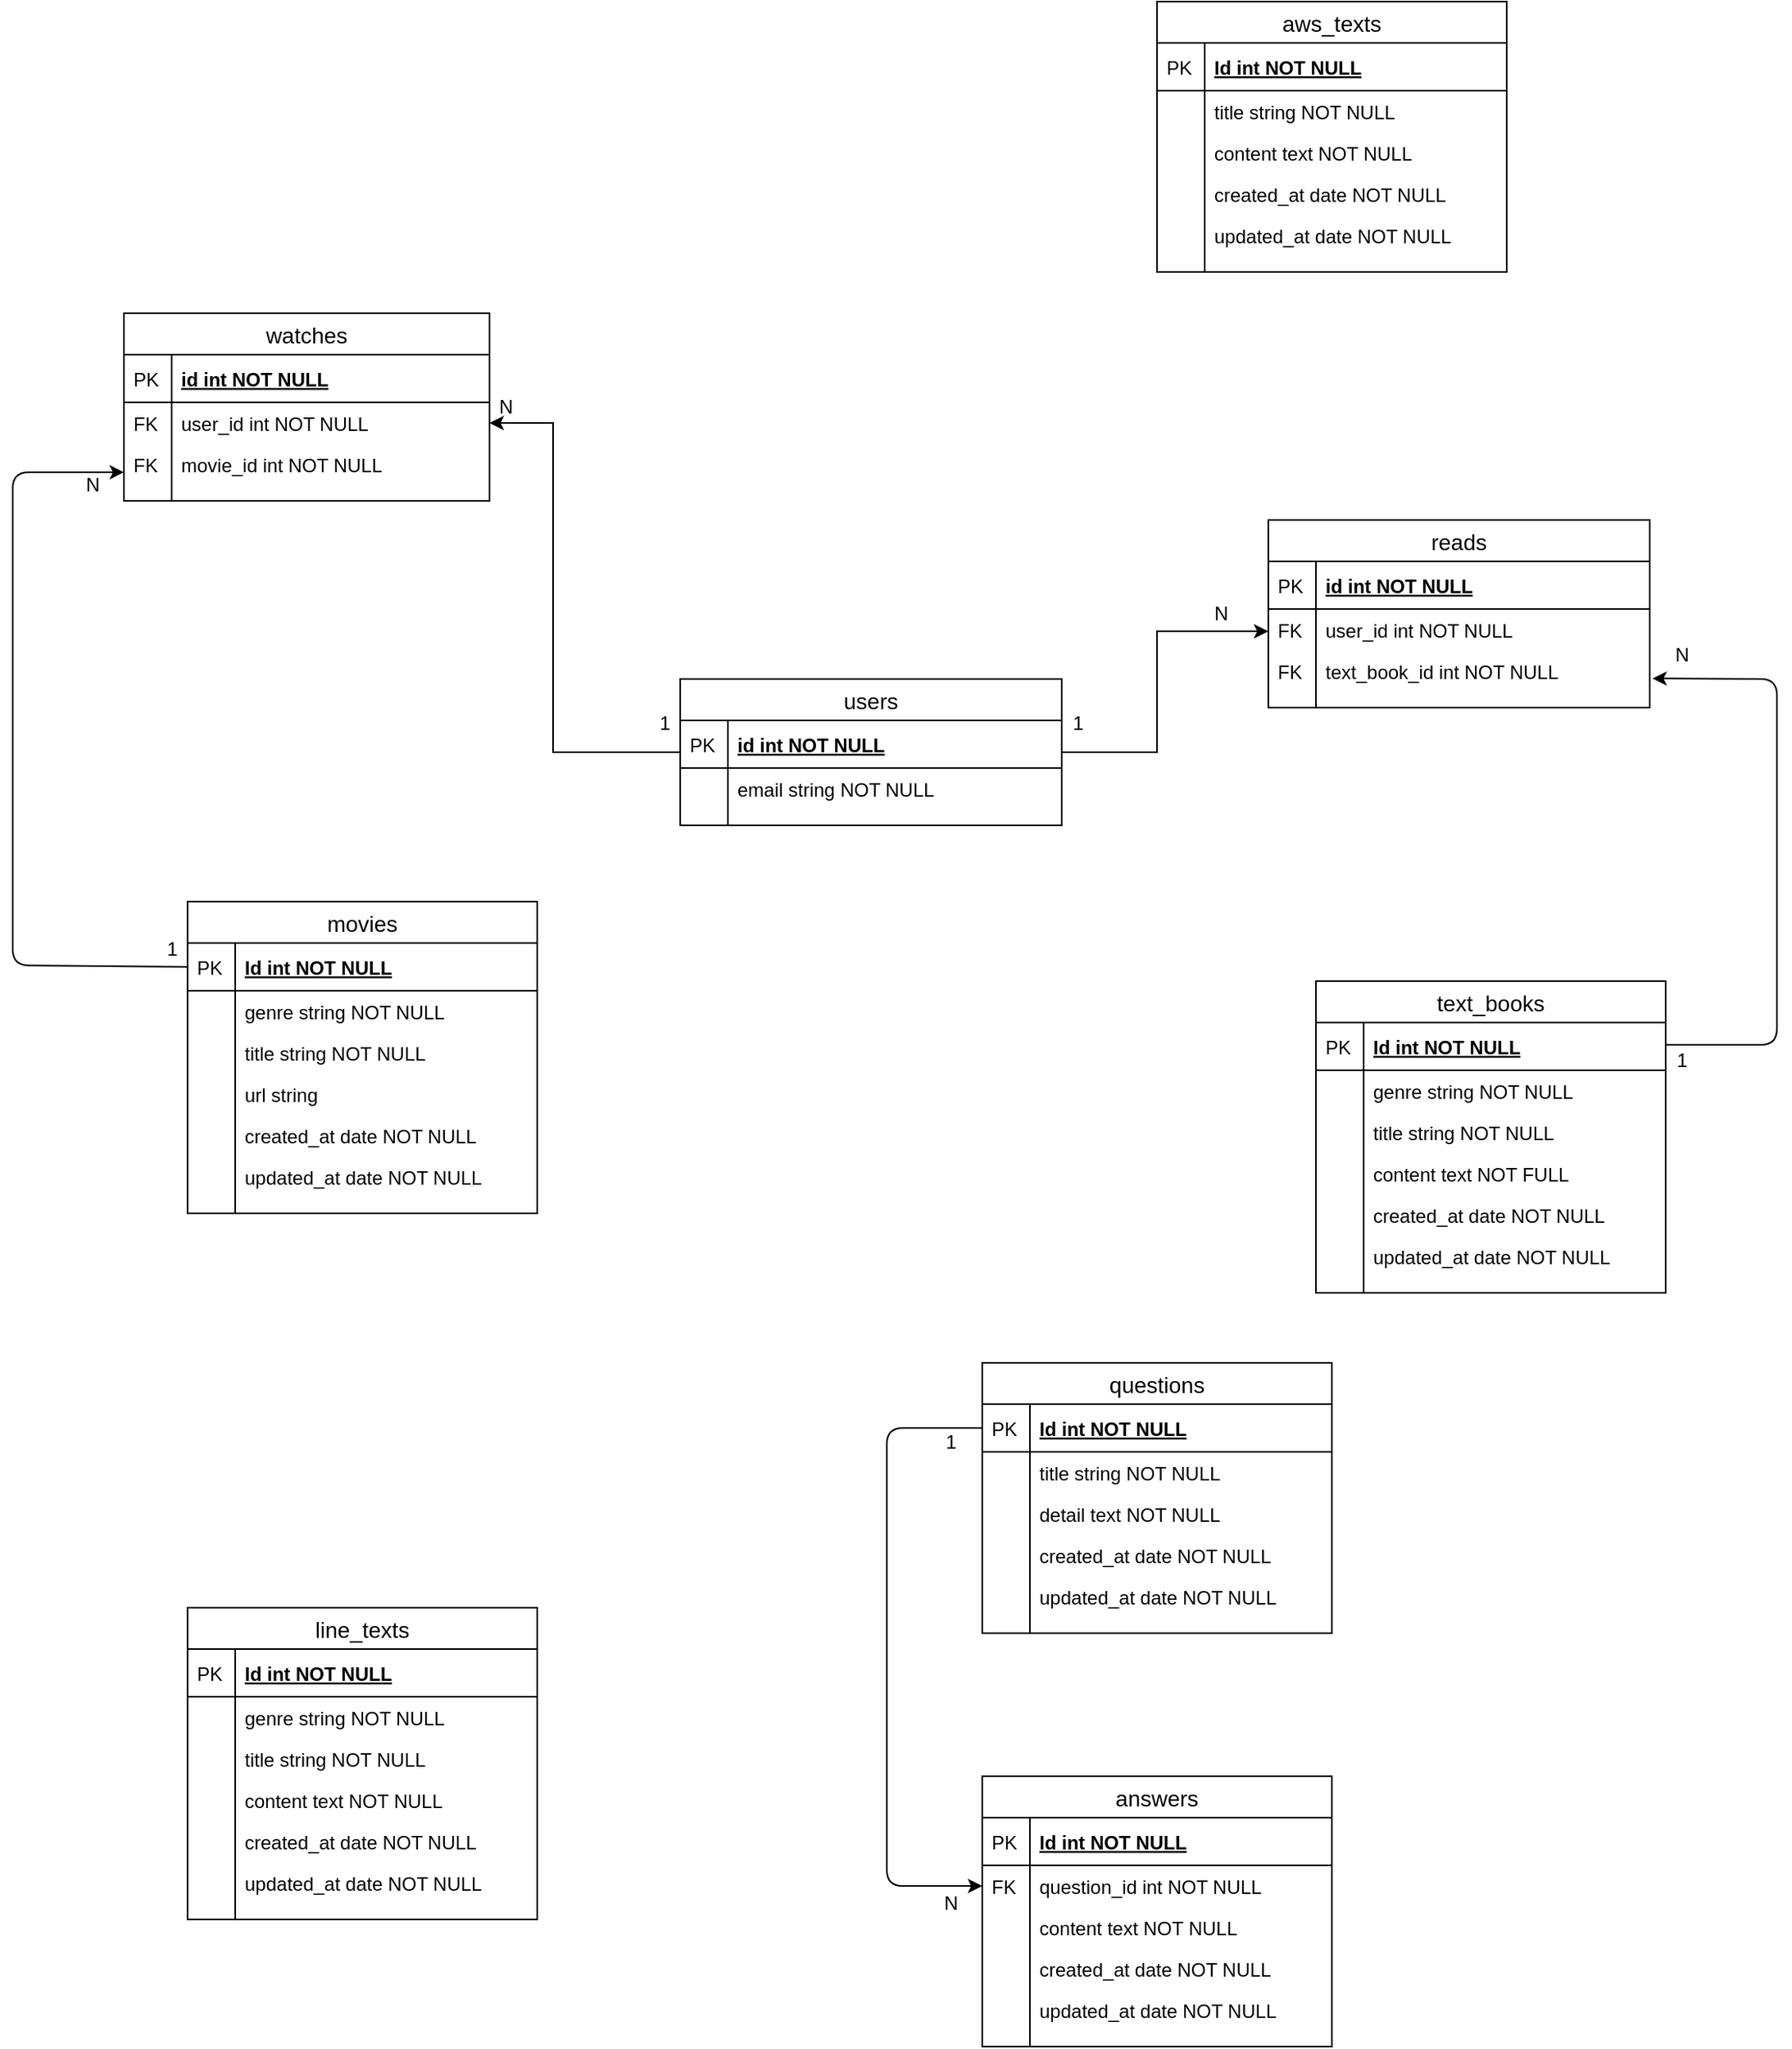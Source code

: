 <mxfile version="13.6.5">
    <diagram id="6hGFLwfOUW9BJ-s0fimq" name="Page-1">
        <mxGraphModel dx="1348" dy="1880" grid="1" gridSize="10" guides="1" tooltips="1" connect="1" arrows="1" fold="1" page="1" pageScale="1" pageWidth="827" pageHeight="1169" math="0" shadow="0">
            <root>
                <mxCell id="0"/>
                <mxCell id="1" parent="0"/>
                <mxCell id="2" value="movies" style="swimlane;fontStyle=0;childLayout=stackLayout;horizontal=1;startSize=26;horizontalStack=0;resizeParent=1;resizeParentMax=0;resizeLast=0;collapsible=1;marginBottom=0;align=center;fontSize=14;" parent="1" vertex="1">
                    <mxGeometry x="30" y="20" width="220" height="196" as="geometry"/>
                </mxCell>
                <mxCell id="3" value="Id int NOT NULL" style="shape=partialRectangle;top=0;left=0;right=0;bottom=1;align=left;verticalAlign=middle;fillColor=none;spacingLeft=34;spacingRight=4;overflow=hidden;rotatable=0;points=[[0,0.5],[1,0.5]];portConstraint=eastwest;dropTarget=0;fontStyle=5;fontSize=12;" parent="2" vertex="1">
                    <mxGeometry y="26" width="220" height="30" as="geometry"/>
                </mxCell>
                <mxCell id="4" value="PK" style="shape=partialRectangle;top=0;left=0;bottom=0;fillColor=none;align=left;verticalAlign=middle;spacingLeft=4;spacingRight=4;overflow=hidden;rotatable=0;points=[];portConstraint=eastwest;part=1;fontSize=12;" parent="3" vertex="1" connectable="0">
                    <mxGeometry width="30" height="30" as="geometry"/>
                </mxCell>
                <mxCell id="5" value="genre string NOT NULL&#10;" style="shape=partialRectangle;top=0;left=0;right=0;bottom=0;align=left;verticalAlign=top;fillColor=none;spacingLeft=34;spacingRight=4;overflow=hidden;rotatable=0;points=[[0,0.5],[1,0.5]];portConstraint=eastwest;dropTarget=0;fontSize=12;" parent="2" vertex="1">
                    <mxGeometry y="56" width="220" height="26" as="geometry"/>
                </mxCell>
                <mxCell id="6" value="" style="shape=partialRectangle;top=0;left=0;bottom=0;fillColor=none;align=left;verticalAlign=top;spacingLeft=4;spacingRight=4;overflow=hidden;rotatable=0;points=[];portConstraint=eastwest;part=1;fontSize=12;" parent="5" vertex="1" connectable="0">
                    <mxGeometry width="30" height="26" as="geometry"/>
                </mxCell>
                <mxCell id="7" value="title string NOT NULL&#10;" style="shape=partialRectangle;top=0;left=0;right=0;bottom=0;align=left;verticalAlign=top;fillColor=none;spacingLeft=34;spacingRight=4;overflow=hidden;rotatable=0;points=[[0,0.5],[1,0.5]];portConstraint=eastwest;dropTarget=0;fontSize=12;" parent="2" vertex="1">
                    <mxGeometry y="82" width="220" height="26" as="geometry"/>
                </mxCell>
                <mxCell id="8" value="" style="shape=partialRectangle;top=0;left=0;bottom=0;fillColor=none;align=left;verticalAlign=top;spacingLeft=4;spacingRight=4;overflow=hidden;rotatable=0;points=[];portConstraint=eastwest;part=1;fontSize=12;" parent="7" vertex="1" connectable="0">
                    <mxGeometry width="30" height="26" as="geometry"/>
                </mxCell>
                <mxCell id="13" value="url string" style="shape=partialRectangle;top=0;left=0;right=0;bottom=0;align=left;verticalAlign=top;fillColor=none;spacingLeft=34;spacingRight=4;overflow=hidden;rotatable=0;points=[[0,0.5],[1,0.5]];portConstraint=eastwest;dropTarget=0;fontSize=12;" parent="2" vertex="1">
                    <mxGeometry y="108" width="220" height="26" as="geometry"/>
                </mxCell>
                <mxCell id="14" value="" style="shape=partialRectangle;top=0;left=0;bottom=0;fillColor=none;align=left;verticalAlign=top;spacingLeft=4;spacingRight=4;overflow=hidden;rotatable=0;points=[];portConstraint=eastwest;part=1;fontSize=12;" parent="13" vertex="1" connectable="0">
                    <mxGeometry width="30" height="26" as="geometry"/>
                </mxCell>
                <mxCell id="9" value="created_at date NOT NULL" style="shape=partialRectangle;top=0;left=0;right=0;bottom=0;align=left;verticalAlign=top;fillColor=none;spacingLeft=34;spacingRight=4;overflow=hidden;rotatable=0;points=[[0,0.5],[1,0.5]];portConstraint=eastwest;dropTarget=0;fontSize=12;" parent="2" vertex="1">
                    <mxGeometry y="134" width="220" height="26" as="geometry"/>
                </mxCell>
                <mxCell id="10" value="" style="shape=partialRectangle;top=0;left=0;bottom=0;fillColor=none;align=left;verticalAlign=top;spacingLeft=4;spacingRight=4;overflow=hidden;rotatable=0;points=[];portConstraint=eastwest;part=1;fontSize=12;" parent="9" vertex="1" connectable="0">
                    <mxGeometry width="30" height="26" as="geometry"/>
                </mxCell>
                <mxCell id="15" value="updated_at date NOT NULL" style="shape=partialRectangle;top=0;left=0;right=0;bottom=0;align=left;verticalAlign=top;fillColor=none;spacingLeft=34;spacingRight=4;overflow=hidden;rotatable=0;points=[[0,0.5],[1,0.5]];portConstraint=eastwest;dropTarget=0;fontSize=12;" parent="2" vertex="1">
                    <mxGeometry y="160" width="220" height="26" as="geometry"/>
                </mxCell>
                <mxCell id="16" value="" style="shape=partialRectangle;top=0;left=0;bottom=0;fillColor=none;align=left;verticalAlign=top;spacingLeft=4;spacingRight=4;overflow=hidden;rotatable=0;points=[];portConstraint=eastwest;part=1;fontSize=12;" parent="15" vertex="1" connectable="0">
                    <mxGeometry width="30" height="26" as="geometry"/>
                </mxCell>
                <mxCell id="11" value="" style="shape=partialRectangle;top=0;left=0;right=0;bottom=0;align=left;verticalAlign=top;fillColor=none;spacingLeft=34;spacingRight=4;overflow=hidden;rotatable=0;points=[[0,0.5],[1,0.5]];portConstraint=eastwest;dropTarget=0;fontSize=12;" parent="2" vertex="1">
                    <mxGeometry y="186" width="220" height="10" as="geometry"/>
                </mxCell>
                <mxCell id="12" value="" style="shape=partialRectangle;top=0;left=0;bottom=0;fillColor=none;align=left;verticalAlign=top;spacingLeft=4;spacingRight=4;overflow=hidden;rotatable=0;points=[];portConstraint=eastwest;part=1;fontSize=12;" parent="11" vertex="1" connectable="0">
                    <mxGeometry width="30" height="10" as="geometry"/>
                </mxCell>
                <mxCell id="84" value="questions" style="swimlane;fontStyle=0;childLayout=stackLayout;horizontal=1;startSize=26;horizontalStack=0;resizeParent=1;resizeParentMax=0;resizeLast=0;collapsible=1;marginBottom=0;align=center;fontSize=14;" parent="1" vertex="1">
                    <mxGeometry x="530" y="310" width="220" height="170" as="geometry"/>
                </mxCell>
                <mxCell id="85" value="Id int NOT NULL" style="shape=partialRectangle;top=0;left=0;right=0;bottom=1;align=left;verticalAlign=middle;fillColor=none;spacingLeft=34;spacingRight=4;overflow=hidden;rotatable=0;points=[[0,0.5],[1,0.5]];portConstraint=eastwest;dropTarget=0;fontStyle=5;fontSize=12;" parent="84" vertex="1">
                    <mxGeometry y="26" width="220" height="30" as="geometry"/>
                </mxCell>
                <mxCell id="86" value="PK" style="shape=partialRectangle;top=0;left=0;bottom=0;fillColor=none;align=left;verticalAlign=middle;spacingLeft=4;spacingRight=4;overflow=hidden;rotatable=0;points=[];portConstraint=eastwest;part=1;fontSize=12;" parent="85" vertex="1" connectable="0">
                    <mxGeometry width="30" height="30" as="geometry"/>
                </mxCell>
                <mxCell id="87" value="title string NOT NULL&#10;" style="shape=partialRectangle;top=0;left=0;right=0;bottom=0;align=left;verticalAlign=top;fillColor=none;spacingLeft=34;spacingRight=4;overflow=hidden;rotatable=0;points=[[0,0.5],[1,0.5]];portConstraint=eastwest;dropTarget=0;fontSize=12;" parent="84" vertex="1">
                    <mxGeometry y="56" width="220" height="26" as="geometry"/>
                </mxCell>
                <mxCell id="88" value="" style="shape=partialRectangle;top=0;left=0;bottom=0;fillColor=none;align=left;verticalAlign=top;spacingLeft=4;spacingRight=4;overflow=hidden;rotatable=0;points=[];portConstraint=eastwest;part=1;fontSize=12;" parent="87" vertex="1" connectable="0">
                    <mxGeometry width="30" height="26" as="geometry"/>
                </mxCell>
                <mxCell id="89" value="detail text NOT NULL&#10;" style="shape=partialRectangle;top=0;left=0;right=0;bottom=0;align=left;verticalAlign=top;fillColor=none;spacingLeft=34;spacingRight=4;overflow=hidden;rotatable=0;points=[[0,0.5],[1,0.5]];portConstraint=eastwest;dropTarget=0;fontSize=12;" parent="84" vertex="1">
                    <mxGeometry y="82" width="220" height="26" as="geometry"/>
                </mxCell>
                <mxCell id="90" value="" style="shape=partialRectangle;top=0;left=0;bottom=0;fillColor=none;align=left;verticalAlign=top;spacingLeft=4;spacingRight=4;overflow=hidden;rotatable=0;points=[];portConstraint=eastwest;part=1;fontSize=12;" parent="89" vertex="1" connectable="0">
                    <mxGeometry width="30" height="26" as="geometry"/>
                </mxCell>
                <mxCell id="93" value="created_at date NOT NULL" style="shape=partialRectangle;top=0;left=0;right=0;bottom=0;align=left;verticalAlign=top;fillColor=none;spacingLeft=34;spacingRight=4;overflow=hidden;rotatable=0;points=[[0,0.5],[1,0.5]];portConstraint=eastwest;dropTarget=0;fontSize=12;" parent="84" vertex="1">
                    <mxGeometry y="108" width="220" height="26" as="geometry"/>
                </mxCell>
                <mxCell id="94" value="" style="shape=partialRectangle;top=0;left=0;bottom=0;fillColor=none;align=left;verticalAlign=top;spacingLeft=4;spacingRight=4;overflow=hidden;rotatable=0;points=[];portConstraint=eastwest;part=1;fontSize=12;" parent="93" vertex="1" connectable="0">
                    <mxGeometry width="30" height="26" as="geometry"/>
                </mxCell>
                <mxCell id="95" value="updated_at date NOT NULL" style="shape=partialRectangle;top=0;left=0;right=0;bottom=0;align=left;verticalAlign=top;fillColor=none;spacingLeft=34;spacingRight=4;overflow=hidden;rotatable=0;points=[[0,0.5],[1,0.5]];portConstraint=eastwest;dropTarget=0;fontSize=12;" parent="84" vertex="1">
                    <mxGeometry y="134" width="220" height="26" as="geometry"/>
                </mxCell>
                <mxCell id="96" value="" style="shape=partialRectangle;top=0;left=0;bottom=0;fillColor=none;align=left;verticalAlign=top;spacingLeft=4;spacingRight=4;overflow=hidden;rotatable=0;points=[];portConstraint=eastwest;part=1;fontSize=12;" parent="95" vertex="1" connectable="0">
                    <mxGeometry width="30" height="26" as="geometry"/>
                </mxCell>
                <mxCell id="97" value="" style="shape=partialRectangle;top=0;left=0;right=0;bottom=0;align=left;verticalAlign=top;fillColor=none;spacingLeft=34;spacingRight=4;overflow=hidden;rotatable=0;points=[[0,0.5],[1,0.5]];portConstraint=eastwest;dropTarget=0;fontSize=12;" parent="84" vertex="1">
                    <mxGeometry y="160" width="220" height="10" as="geometry"/>
                </mxCell>
                <mxCell id="98" value="" style="shape=partialRectangle;top=0;left=0;bottom=0;fillColor=none;align=left;verticalAlign=top;spacingLeft=4;spacingRight=4;overflow=hidden;rotatable=0;points=[];portConstraint=eastwest;part=1;fontSize=12;" parent="97" vertex="1" connectable="0">
                    <mxGeometry width="30" height="10" as="geometry"/>
                </mxCell>
                <mxCell id="100" value="answers" style="swimlane;fontStyle=0;childLayout=stackLayout;horizontal=1;startSize=26;horizontalStack=0;resizeParent=1;resizeParentMax=0;resizeLast=0;collapsible=1;marginBottom=0;align=center;fontSize=14;" parent="1" vertex="1">
                    <mxGeometry x="530" y="570" width="220" height="170" as="geometry"/>
                </mxCell>
                <mxCell id="101" value="Id int NOT NULL" style="shape=partialRectangle;top=0;left=0;right=0;bottom=1;align=left;verticalAlign=middle;fillColor=none;spacingLeft=34;spacingRight=4;overflow=hidden;rotatable=0;points=[[0,0.5],[1,0.5]];portConstraint=eastwest;dropTarget=0;fontStyle=5;fontSize=12;" parent="100" vertex="1">
                    <mxGeometry y="26" width="220" height="30" as="geometry"/>
                </mxCell>
                <mxCell id="102" value="PK" style="shape=partialRectangle;top=0;left=0;bottom=0;fillColor=none;align=left;verticalAlign=middle;spacingLeft=4;spacingRight=4;overflow=hidden;rotatable=0;points=[];portConstraint=eastwest;part=1;fontSize=12;" parent="101" vertex="1" connectable="0">
                    <mxGeometry width="30" height="30" as="geometry"/>
                </mxCell>
                <mxCell id="103" value="question_id int NOT NULL&#10;" style="shape=partialRectangle;top=0;left=0;right=0;bottom=0;align=left;verticalAlign=top;fillColor=none;spacingLeft=34;spacingRight=4;overflow=hidden;rotatable=0;points=[[0,0.5],[1,0.5]];portConstraint=eastwest;dropTarget=0;fontSize=12;" parent="100" vertex="1">
                    <mxGeometry y="56" width="220" height="26" as="geometry"/>
                </mxCell>
                <mxCell id="104" value="FK" style="shape=partialRectangle;top=0;left=0;bottom=0;fillColor=none;align=left;verticalAlign=top;spacingLeft=4;spacingRight=4;overflow=hidden;rotatable=0;points=[];portConstraint=eastwest;part=1;fontSize=12;" parent="103" vertex="1" connectable="0">
                    <mxGeometry width="30" height="26" as="geometry"/>
                </mxCell>
                <mxCell id="119" value="content text NOT NULL&#10;" style="shape=partialRectangle;top=0;left=0;right=0;bottom=0;align=left;verticalAlign=top;fillColor=none;spacingLeft=34;spacingRight=4;overflow=hidden;rotatable=0;points=[[0,0.5],[1,0.5]];portConstraint=eastwest;dropTarget=0;fontSize=12;" parent="100" vertex="1">
                    <mxGeometry y="82" width="220" height="26" as="geometry"/>
                </mxCell>
                <mxCell id="120" value="" style="shape=partialRectangle;top=0;left=0;bottom=0;fillColor=none;align=left;verticalAlign=top;spacingLeft=4;spacingRight=4;overflow=hidden;rotatable=0;points=[];portConstraint=eastwest;part=1;fontSize=12;" parent="119" vertex="1" connectable="0">
                    <mxGeometry width="30" height="26" as="geometry"/>
                </mxCell>
                <mxCell id="107" value="created_at date NOT NULL" style="shape=partialRectangle;top=0;left=0;right=0;bottom=0;align=left;verticalAlign=top;fillColor=none;spacingLeft=34;spacingRight=4;overflow=hidden;rotatable=0;points=[[0,0.5],[1,0.5]];portConstraint=eastwest;dropTarget=0;fontSize=12;" parent="100" vertex="1">
                    <mxGeometry y="108" width="220" height="26" as="geometry"/>
                </mxCell>
                <mxCell id="108" value="" style="shape=partialRectangle;top=0;left=0;bottom=0;fillColor=none;align=left;verticalAlign=top;spacingLeft=4;spacingRight=4;overflow=hidden;rotatable=0;points=[];portConstraint=eastwest;part=1;fontSize=12;" parent="107" vertex="1" connectable="0">
                    <mxGeometry width="30" height="26" as="geometry"/>
                </mxCell>
                <mxCell id="109" value="updated_at date NOT NULL" style="shape=partialRectangle;top=0;left=0;right=0;bottom=0;align=left;verticalAlign=top;fillColor=none;spacingLeft=34;spacingRight=4;overflow=hidden;rotatable=0;points=[[0,0.5],[1,0.5]];portConstraint=eastwest;dropTarget=0;fontSize=12;" parent="100" vertex="1">
                    <mxGeometry y="134" width="220" height="26" as="geometry"/>
                </mxCell>
                <mxCell id="110" value="" style="shape=partialRectangle;top=0;left=0;bottom=0;fillColor=none;align=left;verticalAlign=top;spacingLeft=4;spacingRight=4;overflow=hidden;rotatable=0;points=[];portConstraint=eastwest;part=1;fontSize=12;" parent="109" vertex="1" connectable="0">
                    <mxGeometry width="30" height="26" as="geometry"/>
                </mxCell>
                <mxCell id="111" value="" style="shape=partialRectangle;top=0;left=0;right=0;bottom=0;align=left;verticalAlign=top;fillColor=none;spacingLeft=34;spacingRight=4;overflow=hidden;rotatable=0;points=[[0,0.5],[1,0.5]];portConstraint=eastwest;dropTarget=0;fontSize=12;" parent="100" vertex="1">
                    <mxGeometry y="160" width="220" height="10" as="geometry"/>
                </mxCell>
                <mxCell id="112" value="" style="shape=partialRectangle;top=0;left=0;bottom=0;fillColor=none;align=left;verticalAlign=top;spacingLeft=4;spacingRight=4;overflow=hidden;rotatable=0;points=[];portConstraint=eastwest;part=1;fontSize=12;" parent="111" vertex="1" connectable="0">
                    <mxGeometry width="30" height="10" as="geometry"/>
                </mxCell>
                <mxCell id="116" value="1" style="text;html=1;align=center;verticalAlign=middle;resizable=0;points=[];autosize=1;" parent="1" vertex="1">
                    <mxGeometry x="500" y="350" width="20" height="20" as="geometry"/>
                </mxCell>
                <mxCell id="117" value="N" style="text;html=1;align=center;verticalAlign=middle;resizable=0;points=[];autosize=1;" parent="1" vertex="1">
                    <mxGeometry x="500" y="640" width="20" height="20" as="geometry"/>
                </mxCell>
                <mxCell id="131" value="" style="edgeStyle=segmentEdgeStyle;endArrow=classic;html=1;exitX=0;exitY=0.5;exitDx=0;exitDy=0;entryX=0;entryY=0.5;entryDx=0;entryDy=0;" parent="1" source="85" target="103" edge="1">
                    <mxGeometry width="50" height="50" relative="1" as="geometry">
                        <mxPoint x="490" y="340" as="sourcePoint"/>
                        <mxPoint x="520" y="640" as="targetPoint"/>
                        <Array as="points">
                            <mxPoint x="470" y="351"/>
                            <mxPoint x="470" y="639"/>
                        </Array>
                    </mxGeometry>
                </mxCell>
                <mxCell id="163" value="" style="edgeStyle=orthogonalEdgeStyle;rounded=0;orthogonalLoop=1;jettySize=auto;html=1;entryX=1;entryY=0.5;entryDx=0;entryDy=0;" parent="1" source="132" target="153" edge="1">
                    <mxGeometry relative="1" as="geometry">
                        <Array as="points">
                            <mxPoint x="260" y="-74"/>
                            <mxPoint x="260" y="-281"/>
                        </Array>
                    </mxGeometry>
                </mxCell>
                <mxCell id="166" value="1" style="text;html=1;align=center;verticalAlign=middle;resizable=0;points=[];autosize=1;" parent="1" vertex="1">
                    <mxGeometry x="320" y="-102" width="20" height="20" as="geometry"/>
                </mxCell>
                <mxCell id="187" value="" style="edgeStyle=orthogonalEdgeStyle;rounded=0;orthogonalLoop=1;jettySize=auto;html=1;" parent="1" source="132" target="174" edge="1">
                    <mxGeometry relative="1" as="geometry">
                        <Array as="points">
                            <mxPoint x="640" y="-74"/>
                            <mxPoint x="640" y="-150"/>
                        </Array>
                    </mxGeometry>
                </mxCell>
                <mxCell id="170" value="N" style="text;html=1;align=center;verticalAlign=middle;resizable=0;points=[];autosize=1;" parent="1" vertex="1">
                    <mxGeometry x="220" y="-301" width="20" height="20" as="geometry"/>
                </mxCell>
                <mxCell id="171" value="" style="endArrow=classic;html=1;exitX=0;exitY=0.5;exitDx=0;exitDy=0;entryX=0;entryY=0.692;entryDx=0;entryDy=0;entryPerimeter=0;" parent="1" source="3" target="155" edge="1">
                    <mxGeometry width="50" height="50" relative="1" as="geometry">
                        <mxPoint x="-120" y="40" as="sourcePoint"/>
                        <mxPoint x="-80" y="-260" as="targetPoint"/>
                        <Array as="points">
                            <mxPoint x="-80" y="60"/>
                            <mxPoint x="-80" y="-250"/>
                        </Array>
                    </mxGeometry>
                </mxCell>
                <mxCell id="172" value="N" style="text;html=1;align=center;verticalAlign=middle;resizable=0;points=[];autosize=1;" parent="1" vertex="1">
                    <mxGeometry x="-40" y="-252" width="20" height="20" as="geometry"/>
                </mxCell>
                <mxCell id="173" value="1" style="text;html=1;align=center;verticalAlign=middle;resizable=0;points=[];autosize=1;" parent="1" vertex="1">
                    <mxGeometry x="10" y="40" width="20" height="20" as="geometry"/>
                </mxCell>
                <mxCell id="150" value="watches" style="swimlane;fontStyle=0;childLayout=stackLayout;horizontal=1;startSize=26;horizontalStack=0;resizeParent=1;resizeParentMax=0;resizeLast=0;collapsible=1;marginBottom=0;align=center;fontSize=14;" parent="1" vertex="1">
                    <mxGeometry x="-10" y="-350" width="230" height="118" as="geometry"/>
                </mxCell>
                <mxCell id="151" value="id int NOT NULL" style="shape=partialRectangle;top=0;left=0;right=0;bottom=1;align=left;verticalAlign=middle;fillColor=none;spacingLeft=34;spacingRight=4;overflow=hidden;rotatable=0;points=[[0,0.5],[1,0.5]];portConstraint=eastwest;dropTarget=0;fontStyle=5;fontSize=12;" parent="150" vertex="1">
                    <mxGeometry y="26" width="230" height="30" as="geometry"/>
                </mxCell>
                <mxCell id="152" value="PK" style="shape=partialRectangle;top=0;left=0;bottom=0;fillColor=none;align=left;verticalAlign=middle;spacingLeft=4;spacingRight=4;overflow=hidden;rotatable=0;points=[];portConstraint=eastwest;part=1;fontSize=12;" parent="151" vertex="1" connectable="0">
                    <mxGeometry width="30" height="30" as="geometry"/>
                </mxCell>
                <mxCell id="153" value="user_id int NOT NULL&#10;" style="shape=partialRectangle;top=0;left=0;right=0;bottom=0;align=left;verticalAlign=top;fillColor=none;spacingLeft=34;spacingRight=4;overflow=hidden;rotatable=0;points=[[0,0.5],[1,0.5]];portConstraint=eastwest;dropTarget=0;fontSize=12;" parent="150" vertex="1">
                    <mxGeometry y="56" width="230" height="26" as="geometry"/>
                </mxCell>
                <mxCell id="154" value="FK" style="shape=partialRectangle;top=0;left=0;bottom=0;fillColor=none;align=left;verticalAlign=top;spacingLeft=4;spacingRight=4;overflow=hidden;rotatable=0;points=[];portConstraint=eastwest;part=1;fontSize=12;" parent="153" vertex="1" connectable="0">
                    <mxGeometry width="30" height="26" as="geometry"/>
                </mxCell>
                <mxCell id="155" value="movie_id int NOT NULL&#10;" style="shape=partialRectangle;top=0;left=0;right=0;bottom=0;align=left;verticalAlign=top;fillColor=none;spacingLeft=34;spacingRight=4;overflow=hidden;rotatable=0;points=[[0,0.5],[1,0.5]];portConstraint=eastwest;dropTarget=0;fontSize=12;" parent="150" vertex="1">
                    <mxGeometry y="82" width="230" height="26" as="geometry"/>
                </mxCell>
                <mxCell id="156" value="FK" style="shape=partialRectangle;top=0;left=0;bottom=0;fillColor=none;align=left;verticalAlign=top;spacingLeft=4;spacingRight=4;overflow=hidden;rotatable=0;points=[];portConstraint=eastwest;part=1;fontSize=12;" parent="155" vertex="1" connectable="0">
                    <mxGeometry width="30" height="26" as="geometry"/>
                </mxCell>
                <mxCell id="161" value="" style="shape=partialRectangle;top=0;left=0;right=0;bottom=0;align=left;verticalAlign=top;fillColor=none;spacingLeft=34;spacingRight=4;overflow=hidden;rotatable=0;points=[[0,0.5],[1,0.5]];portConstraint=eastwest;dropTarget=0;fontSize=12;" parent="150" vertex="1">
                    <mxGeometry y="108" width="230" height="10" as="geometry"/>
                </mxCell>
                <mxCell id="162" value="" style="shape=partialRectangle;top=0;left=0;bottom=0;fillColor=none;align=left;verticalAlign=top;spacingLeft=4;spacingRight=4;overflow=hidden;rotatable=0;points=[];portConstraint=eastwest;part=1;fontSize=12;" parent="161" vertex="1" connectable="0">
                    <mxGeometry width="30" height="10" as="geometry"/>
                </mxCell>
                <mxCell id="52" value="line_texts" style="swimlane;fontStyle=0;childLayout=stackLayout;horizontal=1;startSize=26;horizontalStack=0;resizeParent=1;resizeParentMax=0;resizeLast=0;collapsible=1;marginBottom=0;align=center;fontSize=14;" parent="1" vertex="1">
                    <mxGeometry x="30" y="464" width="220" height="196" as="geometry"/>
                </mxCell>
                <mxCell id="53" value="Id int NOT NULL" style="shape=partialRectangle;top=0;left=0;right=0;bottom=1;align=left;verticalAlign=middle;fillColor=none;spacingLeft=34;spacingRight=4;overflow=hidden;rotatable=0;points=[[0,0.5],[1,0.5]];portConstraint=eastwest;dropTarget=0;fontStyle=5;fontSize=12;" parent="52" vertex="1">
                    <mxGeometry y="26" width="220" height="30" as="geometry"/>
                </mxCell>
                <mxCell id="54" value="PK" style="shape=partialRectangle;top=0;left=0;bottom=0;fillColor=none;align=left;verticalAlign=middle;spacingLeft=4;spacingRight=4;overflow=hidden;rotatable=0;points=[];portConstraint=eastwest;part=1;fontSize=12;" parent="53" vertex="1" connectable="0">
                    <mxGeometry width="30" height="30" as="geometry"/>
                </mxCell>
                <mxCell id="55" value="genre string NOT NULL&#10;" style="shape=partialRectangle;top=0;left=0;right=0;bottom=0;align=left;verticalAlign=top;fillColor=none;spacingLeft=34;spacingRight=4;overflow=hidden;rotatable=0;points=[[0,0.5],[1,0.5]];portConstraint=eastwest;dropTarget=0;fontSize=12;" parent="52" vertex="1">
                    <mxGeometry y="56" width="220" height="26" as="geometry"/>
                </mxCell>
                <mxCell id="56" value="" style="shape=partialRectangle;top=0;left=0;bottom=0;fillColor=none;align=left;verticalAlign=top;spacingLeft=4;spacingRight=4;overflow=hidden;rotatable=0;points=[];portConstraint=eastwest;part=1;fontSize=12;" parent="55" vertex="1" connectable="0">
                    <mxGeometry width="30" height="26" as="geometry"/>
                </mxCell>
                <mxCell id="57" value="title string NOT NULL&#10;" style="shape=partialRectangle;top=0;left=0;right=0;bottom=0;align=left;verticalAlign=top;fillColor=none;spacingLeft=34;spacingRight=4;overflow=hidden;rotatable=0;points=[[0,0.5],[1,0.5]];portConstraint=eastwest;dropTarget=0;fontSize=12;" parent="52" vertex="1">
                    <mxGeometry y="82" width="220" height="26" as="geometry"/>
                </mxCell>
                <mxCell id="58" value="" style="shape=partialRectangle;top=0;left=0;bottom=0;fillColor=none;align=left;verticalAlign=top;spacingLeft=4;spacingRight=4;overflow=hidden;rotatable=0;points=[];portConstraint=eastwest;part=1;fontSize=12;" parent="57" vertex="1" connectable="0">
                    <mxGeometry width="30" height="26" as="geometry"/>
                </mxCell>
                <mxCell id="59" value="content text NOT NULL" style="shape=partialRectangle;top=0;left=0;right=0;bottom=0;align=left;verticalAlign=top;fillColor=none;spacingLeft=34;spacingRight=4;overflow=hidden;rotatable=0;points=[[0,0.5],[1,0.5]];portConstraint=eastwest;dropTarget=0;fontSize=12;" parent="52" vertex="1">
                    <mxGeometry y="108" width="220" height="26" as="geometry"/>
                </mxCell>
                <mxCell id="60" value="" style="shape=partialRectangle;top=0;left=0;bottom=0;fillColor=none;align=left;verticalAlign=top;spacingLeft=4;spacingRight=4;overflow=hidden;rotatable=0;points=[];portConstraint=eastwest;part=1;fontSize=12;" parent="59" vertex="1" connectable="0">
                    <mxGeometry width="30" height="26" as="geometry"/>
                </mxCell>
                <mxCell id="61" value="created_at date NOT NULL" style="shape=partialRectangle;top=0;left=0;right=0;bottom=0;align=left;verticalAlign=top;fillColor=none;spacingLeft=34;spacingRight=4;overflow=hidden;rotatable=0;points=[[0,0.5],[1,0.5]];portConstraint=eastwest;dropTarget=0;fontSize=12;" parent="52" vertex="1">
                    <mxGeometry y="134" width="220" height="26" as="geometry"/>
                </mxCell>
                <mxCell id="62" value="" style="shape=partialRectangle;top=0;left=0;bottom=0;fillColor=none;align=left;verticalAlign=top;spacingLeft=4;spacingRight=4;overflow=hidden;rotatable=0;points=[];portConstraint=eastwest;part=1;fontSize=12;" parent="61" vertex="1" connectable="0">
                    <mxGeometry width="30" height="26" as="geometry"/>
                </mxCell>
                <mxCell id="63" value="updated_at date NOT NULL" style="shape=partialRectangle;top=0;left=0;right=0;bottom=0;align=left;verticalAlign=top;fillColor=none;spacingLeft=34;spacingRight=4;overflow=hidden;rotatable=0;points=[[0,0.5],[1,0.5]];portConstraint=eastwest;dropTarget=0;fontSize=12;" parent="52" vertex="1">
                    <mxGeometry y="160" width="220" height="26" as="geometry"/>
                </mxCell>
                <mxCell id="64" value="" style="shape=partialRectangle;top=0;left=0;bottom=0;fillColor=none;align=left;verticalAlign=top;spacingLeft=4;spacingRight=4;overflow=hidden;rotatable=0;points=[];portConstraint=eastwest;part=1;fontSize=12;" parent="63" vertex="1" connectable="0">
                    <mxGeometry width="30" height="26" as="geometry"/>
                </mxCell>
                <mxCell id="65" value="" style="shape=partialRectangle;top=0;left=0;right=0;bottom=0;align=left;verticalAlign=top;fillColor=none;spacingLeft=34;spacingRight=4;overflow=hidden;rotatable=0;points=[[0,0.5],[1,0.5]];portConstraint=eastwest;dropTarget=0;fontSize=12;" parent="52" vertex="1">
                    <mxGeometry y="186" width="220" height="10" as="geometry"/>
                </mxCell>
                <mxCell id="66" value="" style="shape=partialRectangle;top=0;left=0;bottom=0;fillColor=none;align=left;verticalAlign=top;spacingLeft=4;spacingRight=4;overflow=hidden;rotatable=0;points=[];portConstraint=eastwest;part=1;fontSize=12;" parent="65" vertex="1" connectable="0">
                    <mxGeometry width="30" height="10" as="geometry"/>
                </mxCell>
                <mxCell id="34" value="text_books" style="swimlane;fontStyle=0;childLayout=stackLayout;horizontal=1;startSize=26;horizontalStack=0;resizeParent=1;resizeParentMax=0;resizeLast=0;collapsible=1;marginBottom=0;align=center;fontSize=14;" parent="1" vertex="1">
                    <mxGeometry x="740" y="70" width="220" height="196" as="geometry"/>
                </mxCell>
                <mxCell id="35" value="Id int NOT NULL" style="shape=partialRectangle;top=0;left=0;right=0;bottom=1;align=left;verticalAlign=middle;fillColor=none;spacingLeft=34;spacingRight=4;overflow=hidden;rotatable=0;points=[[0,0.5],[1,0.5]];portConstraint=eastwest;dropTarget=0;fontStyle=5;fontSize=12;" parent="34" vertex="1">
                    <mxGeometry y="26" width="220" height="30" as="geometry"/>
                </mxCell>
                <mxCell id="36" value="PK" style="shape=partialRectangle;top=0;left=0;bottom=0;fillColor=none;align=left;verticalAlign=middle;spacingLeft=4;spacingRight=4;overflow=hidden;rotatable=0;points=[];portConstraint=eastwest;part=1;fontSize=12;" parent="35" vertex="1" connectable="0">
                    <mxGeometry width="30" height="30" as="geometry"/>
                </mxCell>
                <mxCell id="37" value="genre string NOT NULL&#10;" style="shape=partialRectangle;top=0;left=0;right=0;bottom=0;align=left;verticalAlign=top;fillColor=none;spacingLeft=34;spacingRight=4;overflow=hidden;rotatable=0;points=[[0,0.5],[1,0.5]];portConstraint=eastwest;dropTarget=0;fontSize=12;" parent="34" vertex="1">
                    <mxGeometry y="56" width="220" height="26" as="geometry"/>
                </mxCell>
                <mxCell id="38" value="" style="shape=partialRectangle;top=0;left=0;bottom=0;fillColor=none;align=left;verticalAlign=top;spacingLeft=4;spacingRight=4;overflow=hidden;rotatable=0;points=[];portConstraint=eastwest;part=1;fontSize=12;" parent="37" vertex="1" connectable="0">
                    <mxGeometry width="30" height="26" as="geometry"/>
                </mxCell>
                <mxCell id="39" value="title string NOT NULL&#10;" style="shape=partialRectangle;top=0;left=0;right=0;bottom=0;align=left;verticalAlign=top;fillColor=none;spacingLeft=34;spacingRight=4;overflow=hidden;rotatable=0;points=[[0,0.5],[1,0.5]];portConstraint=eastwest;dropTarget=0;fontSize=12;" parent="34" vertex="1">
                    <mxGeometry y="82" width="220" height="26" as="geometry"/>
                </mxCell>
                <mxCell id="40" value="" style="shape=partialRectangle;top=0;left=0;bottom=0;fillColor=none;align=left;verticalAlign=top;spacingLeft=4;spacingRight=4;overflow=hidden;rotatable=0;points=[];portConstraint=eastwest;part=1;fontSize=12;" parent="39" vertex="1" connectable="0">
                    <mxGeometry width="30" height="26" as="geometry"/>
                </mxCell>
                <mxCell id="41" value="content text NOT FULL" style="shape=partialRectangle;top=0;left=0;right=0;bottom=0;align=left;verticalAlign=top;fillColor=none;spacingLeft=34;spacingRight=4;overflow=hidden;rotatable=0;points=[[0,0.5],[1,0.5]];portConstraint=eastwest;dropTarget=0;fontSize=12;" parent="34" vertex="1">
                    <mxGeometry y="108" width="220" height="26" as="geometry"/>
                </mxCell>
                <mxCell id="42" value="" style="shape=partialRectangle;top=0;left=0;bottom=0;fillColor=none;align=left;verticalAlign=top;spacingLeft=4;spacingRight=4;overflow=hidden;rotatable=0;points=[];portConstraint=eastwest;part=1;fontSize=12;" parent="41" vertex="1" connectable="0">
                    <mxGeometry width="30" height="26" as="geometry"/>
                </mxCell>
                <mxCell id="43" value="created_at date NOT NULL" style="shape=partialRectangle;top=0;left=0;right=0;bottom=0;align=left;verticalAlign=top;fillColor=none;spacingLeft=34;spacingRight=4;overflow=hidden;rotatable=0;points=[[0,0.5],[1,0.5]];portConstraint=eastwest;dropTarget=0;fontSize=12;" parent="34" vertex="1">
                    <mxGeometry y="134" width="220" height="26" as="geometry"/>
                </mxCell>
                <mxCell id="44" value="" style="shape=partialRectangle;top=0;left=0;bottom=0;fillColor=none;align=left;verticalAlign=top;spacingLeft=4;spacingRight=4;overflow=hidden;rotatable=0;points=[];portConstraint=eastwest;part=1;fontSize=12;" parent="43" vertex="1" connectable="0">
                    <mxGeometry width="30" height="26" as="geometry"/>
                </mxCell>
                <mxCell id="45" value="updated_at date NOT NULL" style="shape=partialRectangle;top=0;left=0;right=0;bottom=0;align=left;verticalAlign=top;fillColor=none;spacingLeft=34;spacingRight=4;overflow=hidden;rotatable=0;points=[[0,0.5],[1,0.5]];portConstraint=eastwest;dropTarget=0;fontSize=12;" parent="34" vertex="1">
                    <mxGeometry y="160" width="220" height="26" as="geometry"/>
                </mxCell>
                <mxCell id="46" value="" style="shape=partialRectangle;top=0;left=0;bottom=0;fillColor=none;align=left;verticalAlign=top;spacingLeft=4;spacingRight=4;overflow=hidden;rotatable=0;points=[];portConstraint=eastwest;part=1;fontSize=12;" parent="45" vertex="1" connectable="0">
                    <mxGeometry width="30" height="26" as="geometry"/>
                </mxCell>
                <mxCell id="47" value="" style="shape=partialRectangle;top=0;left=0;right=0;bottom=0;align=left;verticalAlign=top;fillColor=none;spacingLeft=34;spacingRight=4;overflow=hidden;rotatable=0;points=[[0,0.5],[1,0.5]];portConstraint=eastwest;dropTarget=0;fontSize=12;" parent="34" vertex="1">
                    <mxGeometry y="186" width="220" height="10" as="geometry"/>
                </mxCell>
                <mxCell id="48" value="" style="shape=partialRectangle;top=0;left=0;bottom=0;fillColor=none;align=left;verticalAlign=top;spacingLeft=4;spacingRight=4;overflow=hidden;rotatable=0;points=[];portConstraint=eastwest;part=1;fontSize=12;" parent="47" vertex="1" connectable="0">
                    <mxGeometry width="30" height="10" as="geometry"/>
                </mxCell>
                <mxCell id="68" value="aws_texts" style="swimlane;fontStyle=0;childLayout=stackLayout;horizontal=1;startSize=26;horizontalStack=0;resizeParent=1;resizeParentMax=0;resizeLast=0;collapsible=1;marginBottom=0;align=center;fontSize=14;" parent="1" vertex="1">
                    <mxGeometry x="640" y="-546" width="220" height="170" as="geometry"/>
                </mxCell>
                <mxCell id="69" value="Id int NOT NULL" style="shape=partialRectangle;top=0;left=0;right=0;bottom=1;align=left;verticalAlign=middle;fillColor=none;spacingLeft=34;spacingRight=4;overflow=hidden;rotatable=0;points=[[0,0.5],[1,0.5]];portConstraint=eastwest;dropTarget=0;fontStyle=5;fontSize=12;" parent="68" vertex="1">
                    <mxGeometry y="26" width="220" height="30" as="geometry"/>
                </mxCell>
                <mxCell id="70" value="PK" style="shape=partialRectangle;top=0;left=0;bottom=0;fillColor=none;align=left;verticalAlign=middle;spacingLeft=4;spacingRight=4;overflow=hidden;rotatable=0;points=[];portConstraint=eastwest;part=1;fontSize=12;" parent="69" vertex="1" connectable="0">
                    <mxGeometry width="30" height="30" as="geometry"/>
                </mxCell>
                <mxCell id="73" value="title string NOT NULL&#10;" style="shape=partialRectangle;top=0;left=0;right=0;bottom=0;align=left;verticalAlign=top;fillColor=none;spacingLeft=34;spacingRight=4;overflow=hidden;rotatable=0;points=[[0,0.5],[1,0.5]];portConstraint=eastwest;dropTarget=0;fontSize=12;" parent="68" vertex="1">
                    <mxGeometry y="56" width="220" height="26" as="geometry"/>
                </mxCell>
                <mxCell id="74" value="" style="shape=partialRectangle;top=0;left=0;bottom=0;fillColor=none;align=left;verticalAlign=top;spacingLeft=4;spacingRight=4;overflow=hidden;rotatable=0;points=[];portConstraint=eastwest;part=1;fontSize=12;" parent="73" vertex="1" connectable="0">
                    <mxGeometry width="30" height="26" as="geometry"/>
                </mxCell>
                <mxCell id="75" value="content text NOT NULL" style="shape=partialRectangle;top=0;left=0;right=0;bottom=0;align=left;verticalAlign=top;fillColor=none;spacingLeft=34;spacingRight=4;overflow=hidden;rotatable=0;points=[[0,0.5],[1,0.5]];portConstraint=eastwest;dropTarget=0;fontSize=12;" parent="68" vertex="1">
                    <mxGeometry y="82" width="220" height="26" as="geometry"/>
                </mxCell>
                <mxCell id="76" value="" style="shape=partialRectangle;top=0;left=0;bottom=0;fillColor=none;align=left;verticalAlign=top;spacingLeft=4;spacingRight=4;overflow=hidden;rotatable=0;points=[];portConstraint=eastwest;part=1;fontSize=12;" parent="75" vertex="1" connectable="0">
                    <mxGeometry width="30" height="26" as="geometry"/>
                </mxCell>
                <mxCell id="77" value="created_at date NOT NULL" style="shape=partialRectangle;top=0;left=0;right=0;bottom=0;align=left;verticalAlign=top;fillColor=none;spacingLeft=34;spacingRight=4;overflow=hidden;rotatable=0;points=[[0,0.5],[1,0.5]];portConstraint=eastwest;dropTarget=0;fontSize=12;" parent="68" vertex="1">
                    <mxGeometry y="108" width="220" height="26" as="geometry"/>
                </mxCell>
                <mxCell id="78" value="" style="shape=partialRectangle;top=0;left=0;bottom=0;fillColor=none;align=left;verticalAlign=top;spacingLeft=4;spacingRight=4;overflow=hidden;rotatable=0;points=[];portConstraint=eastwest;part=1;fontSize=12;" parent="77" vertex="1" connectable="0">
                    <mxGeometry width="30" height="26" as="geometry"/>
                </mxCell>
                <mxCell id="79" value="updated_at date NOT NULL" style="shape=partialRectangle;top=0;left=0;right=0;bottom=0;align=left;verticalAlign=top;fillColor=none;spacingLeft=34;spacingRight=4;overflow=hidden;rotatable=0;points=[[0,0.5],[1,0.5]];portConstraint=eastwest;dropTarget=0;fontSize=12;" parent="68" vertex="1">
                    <mxGeometry y="134" width="220" height="26" as="geometry"/>
                </mxCell>
                <mxCell id="80" value="" style="shape=partialRectangle;top=0;left=0;bottom=0;fillColor=none;align=left;verticalAlign=top;spacingLeft=4;spacingRight=4;overflow=hidden;rotatable=0;points=[];portConstraint=eastwest;part=1;fontSize=12;" parent="79" vertex="1" connectable="0">
                    <mxGeometry width="30" height="26" as="geometry"/>
                </mxCell>
                <mxCell id="81" value="" style="shape=partialRectangle;top=0;left=0;right=0;bottom=0;align=left;verticalAlign=top;fillColor=none;spacingLeft=34;spacingRight=4;overflow=hidden;rotatable=0;points=[[0,0.5],[1,0.5]];portConstraint=eastwest;dropTarget=0;fontSize=12;" parent="68" vertex="1">
                    <mxGeometry y="160" width="220" height="10" as="geometry"/>
                </mxCell>
                <mxCell id="82" value="" style="shape=partialRectangle;top=0;left=0;bottom=0;fillColor=none;align=left;verticalAlign=top;spacingLeft=4;spacingRight=4;overflow=hidden;rotatable=0;points=[];portConstraint=eastwest;part=1;fontSize=12;" parent="81" vertex="1" connectable="0">
                    <mxGeometry width="30" height="10" as="geometry"/>
                </mxCell>
                <mxCell id="174" value="reads" style="swimlane;fontStyle=0;childLayout=stackLayout;horizontal=1;startSize=26;horizontalStack=0;resizeParent=1;resizeParentMax=0;resizeLast=0;collapsible=1;marginBottom=0;align=center;fontSize=14;" parent="1" vertex="1">
                    <mxGeometry x="710" y="-220" width="240" height="118" as="geometry"/>
                </mxCell>
                <mxCell id="175" value="id int NOT NULL" style="shape=partialRectangle;top=0;left=0;right=0;bottom=1;align=left;verticalAlign=middle;fillColor=none;spacingLeft=34;spacingRight=4;overflow=hidden;rotatable=0;points=[[0,0.5],[1,0.5]];portConstraint=eastwest;dropTarget=0;fontStyle=5;fontSize=12;" parent="174" vertex="1">
                    <mxGeometry y="26" width="240" height="30" as="geometry"/>
                </mxCell>
                <mxCell id="176" value="PK" style="shape=partialRectangle;top=0;left=0;bottom=0;fillColor=none;align=left;verticalAlign=middle;spacingLeft=4;spacingRight=4;overflow=hidden;rotatable=0;points=[];portConstraint=eastwest;part=1;fontSize=12;" parent="175" vertex="1" connectable="0">
                    <mxGeometry width="30" height="30" as="geometry"/>
                </mxCell>
                <mxCell id="177" value="user_id int NOT NULL&#10;" style="shape=partialRectangle;top=0;left=0;right=0;bottom=0;align=left;verticalAlign=top;fillColor=none;spacingLeft=34;spacingRight=4;overflow=hidden;rotatable=0;points=[[0,0.5],[1,0.5]];portConstraint=eastwest;dropTarget=0;fontSize=12;" parent="174" vertex="1">
                    <mxGeometry y="56" width="240" height="26" as="geometry"/>
                </mxCell>
                <mxCell id="178" value="FK" style="shape=partialRectangle;top=0;left=0;bottom=0;fillColor=none;align=left;verticalAlign=top;spacingLeft=4;spacingRight=4;overflow=hidden;rotatable=0;points=[];portConstraint=eastwest;part=1;fontSize=12;" parent="177" vertex="1" connectable="0">
                    <mxGeometry width="30" height="26" as="geometry"/>
                </mxCell>
                <mxCell id="179" value="text_book_id int NOT NULL&#10;" style="shape=partialRectangle;top=0;left=0;right=0;bottom=0;align=left;verticalAlign=top;fillColor=none;spacingLeft=34;spacingRight=4;overflow=hidden;rotatable=0;points=[[0,0.5],[1,0.5]];portConstraint=eastwest;dropTarget=0;fontSize=12;" parent="174" vertex="1">
                    <mxGeometry y="82" width="240" height="26" as="geometry"/>
                </mxCell>
                <mxCell id="180" value="FK" style="shape=partialRectangle;top=0;left=0;bottom=0;fillColor=none;align=left;verticalAlign=top;spacingLeft=4;spacingRight=4;overflow=hidden;rotatable=0;points=[];portConstraint=eastwest;part=1;fontSize=12;" parent="179" vertex="1" connectable="0">
                    <mxGeometry width="30" height="26" as="geometry"/>
                </mxCell>
                <mxCell id="185" value="" style="shape=partialRectangle;top=0;left=0;right=0;bottom=0;align=left;verticalAlign=top;fillColor=none;spacingLeft=34;spacingRight=4;overflow=hidden;rotatable=0;points=[[0,0.5],[1,0.5]];portConstraint=eastwest;dropTarget=0;fontSize=12;" parent="174" vertex="1">
                    <mxGeometry y="108" width="240" height="10" as="geometry"/>
                </mxCell>
                <mxCell id="186" value="" style="shape=partialRectangle;top=0;left=0;bottom=0;fillColor=none;align=left;verticalAlign=top;spacingLeft=4;spacingRight=4;overflow=hidden;rotatable=0;points=[];portConstraint=eastwest;part=1;fontSize=12;" parent="185" vertex="1" connectable="0">
                    <mxGeometry width="30" height="10" as="geometry"/>
                </mxCell>
                <mxCell id="188" value="1" style="text;html=1;align=center;verticalAlign=middle;resizable=0;points=[];autosize=1;" parent="1" vertex="1">
                    <mxGeometry x="580" y="-102" width="20" height="20" as="geometry"/>
                </mxCell>
                <mxCell id="189" value="N" style="text;html=1;align=center;verticalAlign=middle;resizable=0;points=[];autosize=1;" parent="1" vertex="1">
                    <mxGeometry x="670" y="-171" width="20" height="20" as="geometry"/>
                </mxCell>
                <mxCell id="196" value="" style="endArrow=classic;html=1;entryX=1.007;entryY=0.679;entryDx=0;entryDy=0;entryPerimeter=0;" parent="1" target="179" edge="1">
                    <mxGeometry width="50" height="50" relative="1" as="geometry">
                        <mxPoint x="960" y="110" as="sourcePoint"/>
                        <mxPoint x="960" y="-120" as="targetPoint"/>
                        <Array as="points">
                            <mxPoint x="1030" y="110"/>
                            <mxPoint x="1030" y="-120"/>
                        </Array>
                    </mxGeometry>
                </mxCell>
                <mxCell id="197" value="N" style="text;html=1;align=center;verticalAlign=middle;resizable=0;points=[];autosize=1;" parent="1" vertex="1">
                    <mxGeometry x="960" y="-145" width="20" height="20" as="geometry"/>
                </mxCell>
                <mxCell id="198" value="1" style="text;html=1;align=center;verticalAlign=middle;resizable=0;points=[];autosize=1;" parent="1" vertex="1">
                    <mxGeometry x="960" y="110" width="20" height="20" as="geometry"/>
                </mxCell>
                <mxCell id="132" value="users" style="swimlane;fontStyle=0;childLayout=stackLayout;horizontal=1;startSize=26;horizontalStack=0;resizeParent=1;resizeParentMax=0;resizeLast=0;collapsible=1;marginBottom=0;align=center;fontSize=14;" parent="1" vertex="1">
                    <mxGeometry x="340" y="-120" width="240" height="92" as="geometry"/>
                </mxCell>
                <mxCell id="133" value="id int NOT NULL" style="shape=partialRectangle;top=0;left=0;right=0;bottom=1;align=left;verticalAlign=middle;fillColor=none;spacingLeft=34;spacingRight=4;overflow=hidden;rotatable=0;points=[[0,0.5],[1,0.5]];portConstraint=eastwest;dropTarget=0;fontStyle=5;fontSize=12;" parent="132" vertex="1">
                    <mxGeometry y="26" width="240" height="30" as="geometry"/>
                </mxCell>
                <mxCell id="134" value="PK" style="shape=partialRectangle;top=0;left=0;bottom=0;fillColor=none;align=left;verticalAlign=middle;spacingLeft=4;spacingRight=4;overflow=hidden;rotatable=0;points=[];portConstraint=eastwest;part=1;fontSize=12;" parent="133" vertex="1" connectable="0">
                    <mxGeometry width="30" height="30" as="geometry"/>
                </mxCell>
                <mxCell id="135" value="email string NOT NULL&#10;" style="shape=partialRectangle;top=0;left=0;right=0;bottom=0;align=left;verticalAlign=top;fillColor=none;spacingLeft=34;spacingRight=4;overflow=hidden;rotatable=0;points=[[0,0.5],[1,0.5]];portConstraint=eastwest;dropTarget=0;fontSize=12;" parent="132" vertex="1">
                    <mxGeometry y="56" width="240" height="26" as="geometry"/>
                </mxCell>
                <mxCell id="136" value="" style="shape=partialRectangle;top=0;left=0;bottom=0;fillColor=none;align=left;verticalAlign=top;spacingLeft=4;spacingRight=4;overflow=hidden;rotatable=0;points=[];portConstraint=eastwest;part=1;fontSize=12;" parent="135" vertex="1" connectable="0">
                    <mxGeometry width="30" height="26" as="geometry"/>
                </mxCell>
                <mxCell id="145" value="" style="shape=partialRectangle;top=0;left=0;right=0;bottom=0;align=left;verticalAlign=top;fillColor=none;spacingLeft=34;spacingRight=4;overflow=hidden;rotatable=0;points=[[0,0.5],[1,0.5]];portConstraint=eastwest;dropTarget=0;fontSize=12;" parent="132" vertex="1">
                    <mxGeometry y="82" width="240" height="10" as="geometry"/>
                </mxCell>
                <mxCell id="146" value="" style="shape=partialRectangle;top=0;left=0;bottom=0;fillColor=none;align=left;verticalAlign=top;spacingLeft=4;spacingRight=4;overflow=hidden;rotatable=0;points=[];portConstraint=eastwest;part=1;fontSize=12;" parent="145" vertex="1" connectable="0">
                    <mxGeometry width="30" height="10" as="geometry"/>
                </mxCell>
            </root>
        </mxGraphModel>
    </diagram>
</mxfile>
